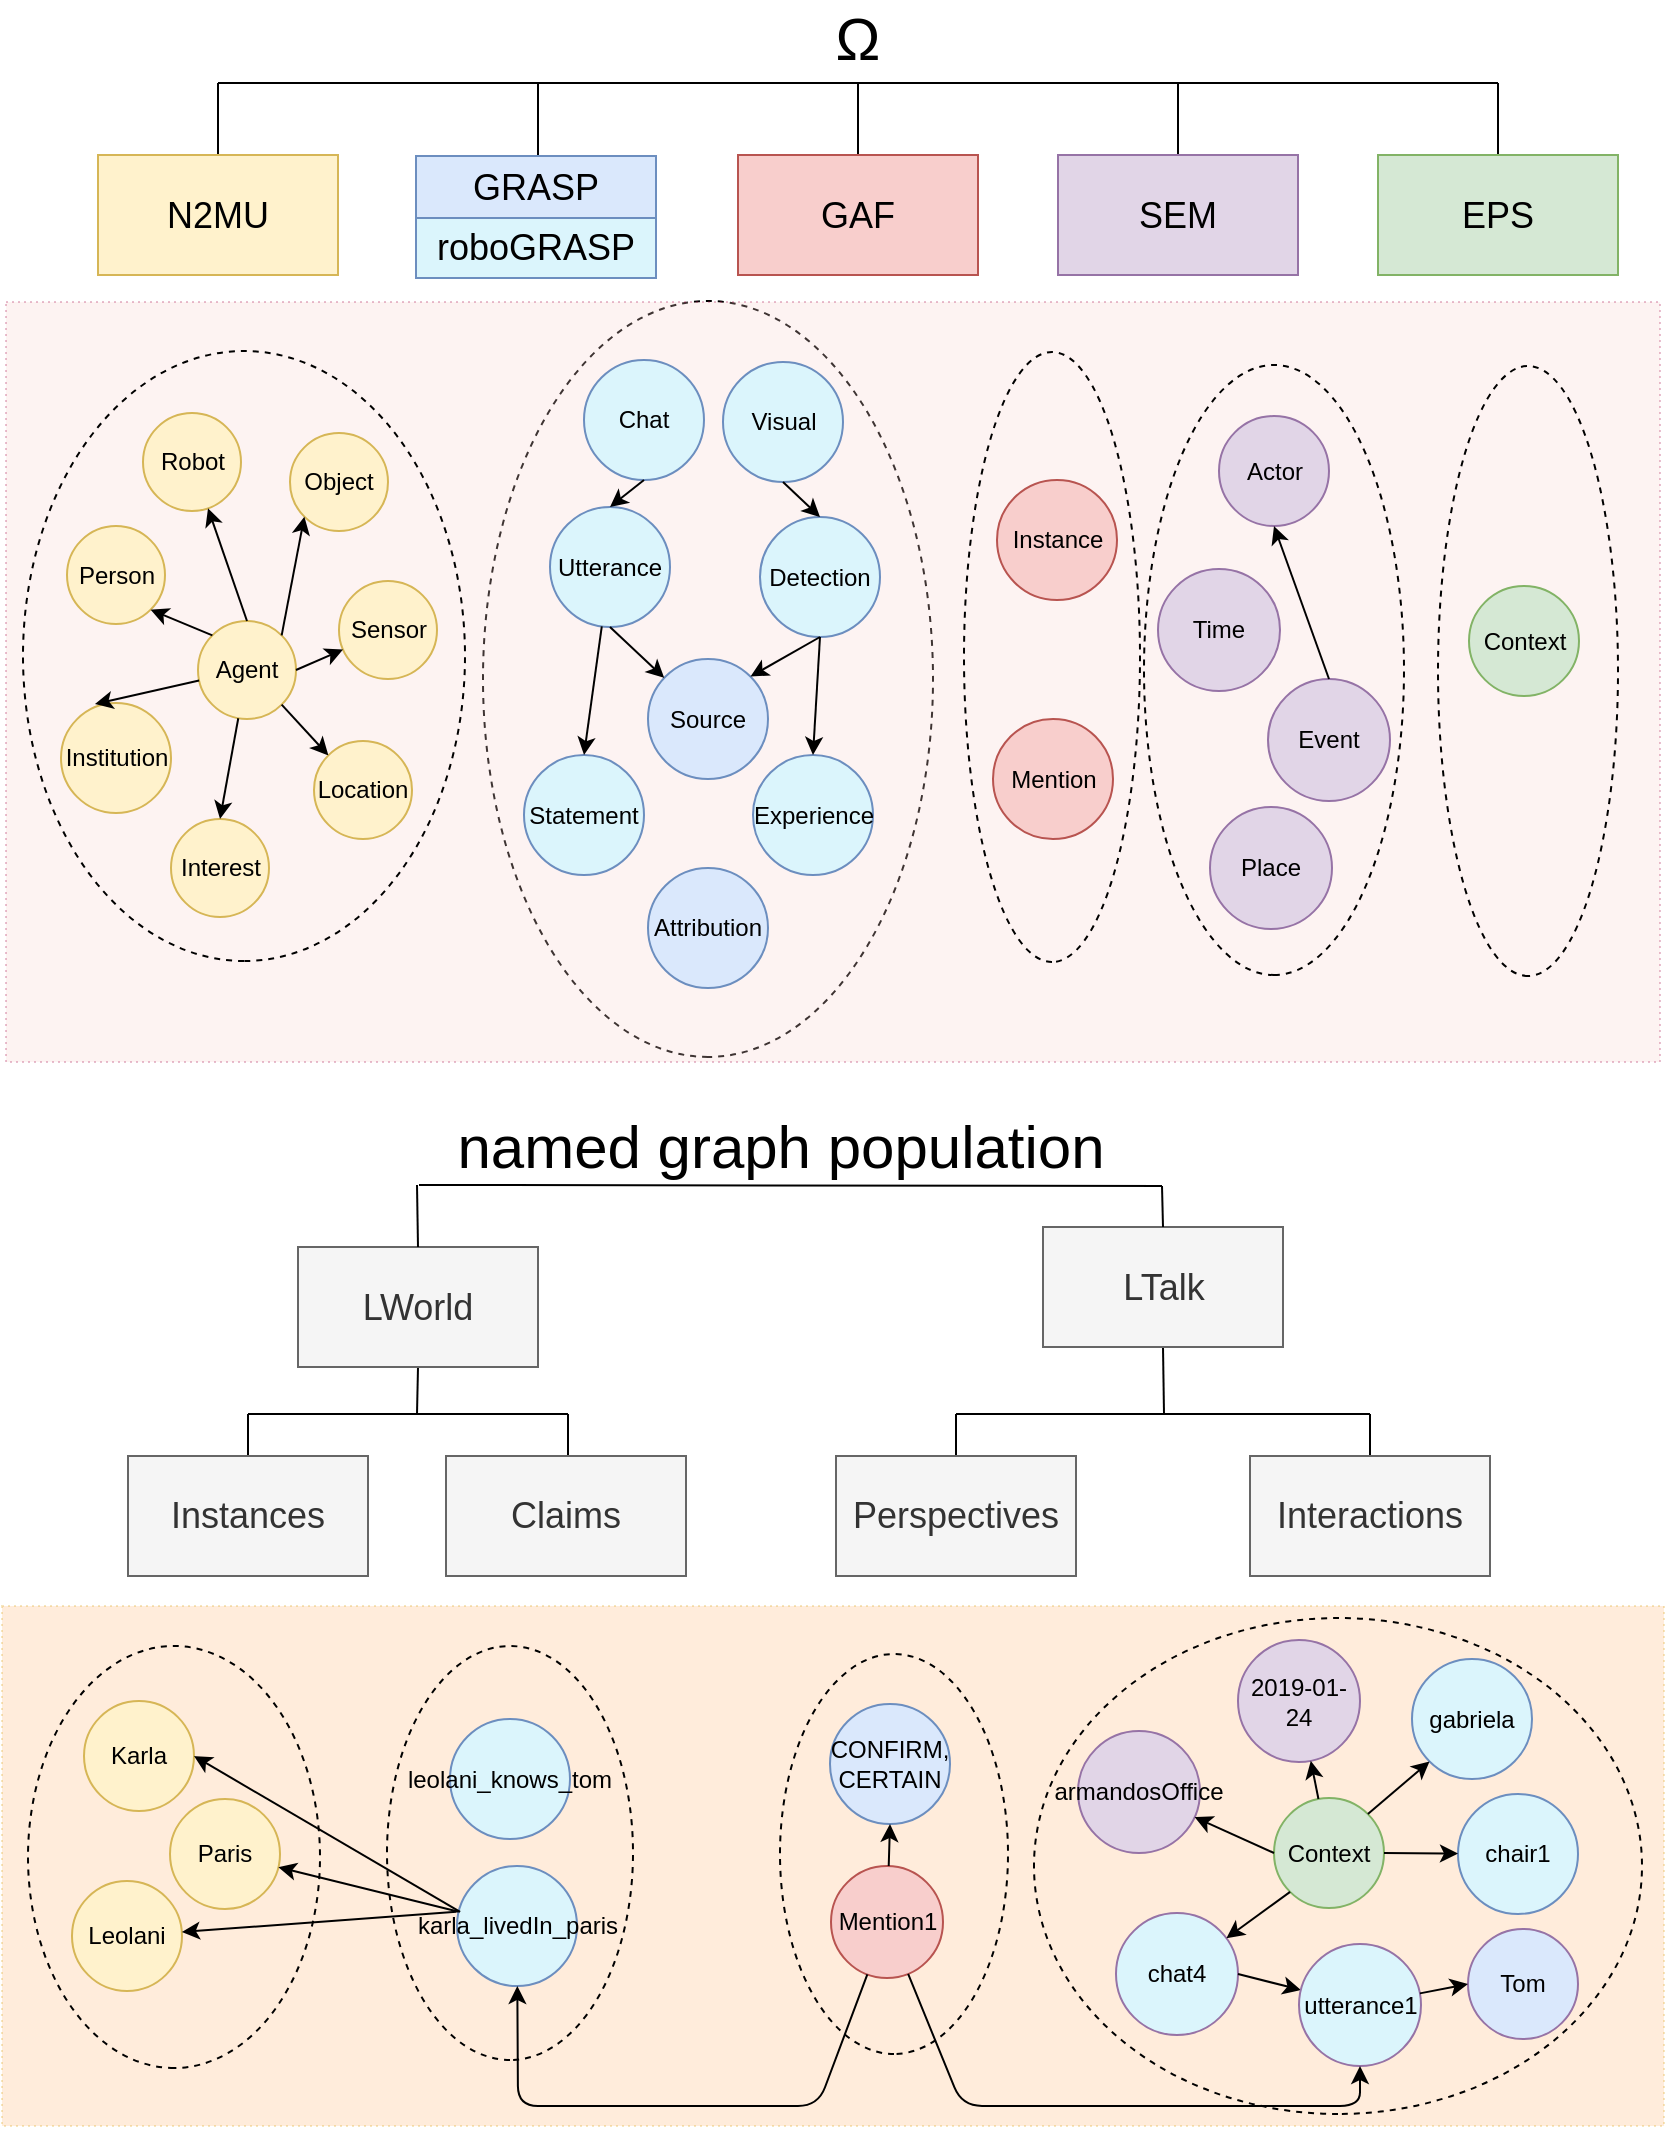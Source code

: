 <mxfile version="11.1.2" type="device"><diagram id="byTZpMBOanTsDCCeWGLb" name="Page-1"><mxGraphModel dx="2827" dy="1195" grid="1" gridSize="10" guides="1" tooltips="1" connect="1" arrows="1" fold="1" page="1" pageScale="1" pageWidth="850" pageHeight="1100" math="0" shadow="0"><root><mxCell id="0"/><mxCell id="1" parent="0"/><mxCell id="VYac6sHg9l2QapLwXZTi-67" value="" style="rounded=0;whiteSpace=wrap;html=1;dashed=1;dashPattern=1 2;fillColor=#FFB570;opacity=25;strokeColor=#d79b00;" parent="1" vertex="1"><mxGeometry x="-838" y="818" width="831" height="260" as="geometry"/></mxCell><mxCell id="Aid9q8b5XXbnAZH_L5A8-51" value="" style="ellipse;whiteSpace=wrap;html=1;dashed=1;fillColor=none;direction=south;" parent="1" vertex="1"><mxGeometry x="-449" y="842" width="114" height="200" as="geometry"/></mxCell><mxCell id="Aid9q8b5XXbnAZH_L5A8-48" value="" style="ellipse;whiteSpace=wrap;html=1;dashed=1;fillColor=none;direction=south;" parent="1" vertex="1"><mxGeometry x="-645.5" y="838" width="123" height="207" as="geometry"/></mxCell><mxCell id="Aid9q8b5XXbnAZH_L5A8-47" value="" style="ellipse;whiteSpace=wrap;html=1;dashed=1;fillColor=none;direction=south;" parent="1" vertex="1"><mxGeometry x="-825" y="838" width="146" height="211" as="geometry"/></mxCell><mxCell id="Aid9q8b5XXbnAZH_L5A8-2" value="" style="ellipse;whiteSpace=wrap;html=1;dashed=1;fillColor=none;direction=south;" parent="1" vertex="1"><mxGeometry x="-597.5" y="165.5" width="225" height="378" as="geometry"/></mxCell><mxCell id="VYac6sHg9l2QapLwXZTi-66" value="" style="rounded=0;whiteSpace=wrap;html=1;dashed=1;dashPattern=1 2;fillColor=#F8CECC;opacity=25;strokeColor=#A50040;fontColor=#ffffff;" parent="1" vertex="1"><mxGeometry x="-836" y="166" width="827" height="380" as="geometry"/></mxCell><mxCell id="VYac6sHg9l2QapLwXZTi-8" value="" style="ellipse;whiteSpace=wrap;html=1;dashed=1;fillColor=none;direction=south;" parent="1" vertex="1"><mxGeometry x="-827.5" y="190.5" width="221" height="305" as="geometry"/></mxCell><mxCell id="Aid9q8b5XXbnAZH_L5A8-15" value="" style="ellipse;whiteSpace=wrap;html=1;dashed=1;fillColor=none;direction=south;" parent="1" vertex="1"><mxGeometry x="-357" y="191" width="88" height="305" as="geometry"/></mxCell><mxCell id="Aid9q8b5XXbnAZH_L5A8-16" value="" style="ellipse;whiteSpace=wrap;html=1;dashed=1;fillColor=none;direction=south;" parent="1" vertex="1"><mxGeometry x="-267" y="197.5" width="130" height="305" as="geometry"/></mxCell><mxCell id="Aid9q8b5XXbnAZH_L5A8-62" value="" style="ellipse;whiteSpace=wrap;html=1;dashed=1;fillColor=none;direction=south;" parent="1" vertex="1"><mxGeometry x="-322" y="824" width="304" height="248" as="geometry"/></mxCell><mxCell id="Aid9q8b5XXbnAZH_L5A8-17" value="" style="ellipse;whiteSpace=wrap;html=1;dashed=1;fillColor=none;direction=south;" parent="1" vertex="1"><mxGeometry x="-120" y="198" width="90" height="305" as="geometry"/></mxCell><mxCell id="VYac6sHg9l2QapLwXZTi-1" value="Location" style="ellipse;whiteSpace=wrap;html=1;aspect=fixed;fillColor=#fff2cc;strokeColor=#d6b656;" parent="1" vertex="1"><mxGeometry x="-682" y="385.5" width="49" height="49" as="geometry"/></mxCell><mxCell id="VYac6sHg9l2QapLwXZTi-2" value="" style="endArrow=none;html=1;" parent="1" edge="1"><mxGeometry width="50" height="50" relative="1" as="geometry"><mxPoint x="-730" y="56.5" as="sourcePoint"/><mxPoint x="-90" y="56.5" as="targetPoint"/></mxGeometry></mxCell><mxCell id="VYac6sHg9l2QapLwXZTi-3" value="" style="endArrow=none;html=1;" parent="1" edge="1"><mxGeometry width="50" height="50" relative="1" as="geometry"><mxPoint x="-730" y="92.5" as="sourcePoint"/><mxPoint x="-730" y="56.5" as="targetPoint"/></mxGeometry></mxCell><mxCell id="VYac6sHg9l2QapLwXZTi-4" value="" style="endArrow=none;html=1;" parent="1" edge="1"><mxGeometry width="50" height="50" relative="1" as="geometry"><mxPoint x="-570" y="92.5" as="sourcePoint"/><mxPoint x="-570" y="56.5" as="targetPoint"/></mxGeometry></mxCell><mxCell id="VYac6sHg9l2QapLwXZTi-5" value="" style="endArrow=none;html=1;" parent="1" edge="1"><mxGeometry width="50" height="50" relative="1" as="geometry"><mxPoint x="-410" y="92.5" as="sourcePoint"/><mxPoint x="-410" y="56.5" as="targetPoint"/></mxGeometry></mxCell><mxCell id="VYac6sHg9l2QapLwXZTi-6" value="" style="endArrow=none;html=1;" parent="1" edge="1"><mxGeometry width="50" height="50" relative="1" as="geometry"><mxPoint x="-250" y="92.5" as="sourcePoint"/><mxPoint x="-250" y="56.5" as="targetPoint"/></mxGeometry></mxCell><mxCell id="VYac6sHg9l2QapLwXZTi-11" value="&lt;font style=&quot;font-size: 18px&quot;&gt;N2MU&lt;/font&gt;" style="rounded=0;whiteSpace=wrap;html=1;fillColor=#fff2cc;strokeColor=#d6b656;" parent="1" vertex="1"><mxGeometry x="-790" y="92.5" width="120" height="60" as="geometry"/></mxCell><mxCell id="VYac6sHg9l2QapLwXZTi-13" value="&lt;font style=&quot;font-size: 18px&quot;&gt;GRASP&lt;/font&gt;" style="rounded=0;whiteSpace=wrap;html=1;fillColor=#dae8fc;strokeColor=#6c8ebf;" parent="1" vertex="1"><mxGeometry x="-631" y="93" width="120" height="32" as="geometry"/></mxCell><mxCell id="VYac6sHg9l2QapLwXZTi-14" value="&lt;font style=&quot;font-size: 18px&quot;&gt;GAF&lt;/font&gt;" style="rounded=0;whiteSpace=wrap;html=1;fillColor=#f8cecc;strokeColor=#b85450;" parent="1" vertex="1"><mxGeometry x="-470" y="92.5" width="120" height="60" as="geometry"/></mxCell><mxCell id="VYac6sHg9l2QapLwXZTi-15" value="&lt;font style=&quot;font-size: 18px&quot;&gt;SEM&lt;/font&gt;" style="rounded=0;whiteSpace=wrap;html=1;fillColor=#e1d5e7;strokeColor=#9673a6;" parent="1" vertex="1"><mxGeometry x="-310" y="92.5" width="120" height="60" as="geometry"/></mxCell><mxCell id="VYac6sHg9l2QapLwXZTi-17" value="" style="endArrow=none;html=1;" parent="1" edge="1"><mxGeometry width="50" height="50" relative="1" as="geometry"><mxPoint x="-90" y="92.5" as="sourcePoint"/><mxPoint x="-90" y="56.5" as="targetPoint"/></mxGeometry></mxCell><mxCell id="VYac6sHg9l2QapLwXZTi-18" value="&lt;font style=&quot;font-size: 18px&quot;&gt;EPS&lt;/font&gt;" style="rounded=0;whiteSpace=wrap;html=1;fillColor=#d5e8d4;strokeColor=#82b366;" parent="1" vertex="1"><mxGeometry x="-150" y="92.5" width="120" height="60" as="geometry"/></mxCell><mxCell id="VYac6sHg9l2QapLwXZTi-19" value="&lt;font style=&quot;font-size: 30px&quot;&gt;Ω&lt;/font&gt;&lt;br&gt;" style="text;html=1;strokeColor=none;fillColor=none;align=center;verticalAlign=middle;whiteSpace=wrap;rounded=0;" parent="1" vertex="1"><mxGeometry x="-430" y="24" width="40" height="19" as="geometry"/></mxCell><mxCell id="VYac6sHg9l2QapLwXZTi-30" value="Agent" style="ellipse;whiteSpace=wrap;html=1;aspect=fixed;fillColor=#fff2cc;strokeColor=#d6b656;" parent="1" vertex="1"><mxGeometry x="-740" y="325.5" width="49" height="49" as="geometry"/></mxCell><mxCell id="VYac6sHg9l2QapLwXZTi-31" value="Instance" style="ellipse;whiteSpace=wrap;html=1;aspect=fixed;fillColor=#f8cecc;strokeColor=#b85450;" parent="1" vertex="1"><mxGeometry x="-340.5" y="255" width="60" height="60" as="geometry"/></mxCell><mxCell id="VYac6sHg9l2QapLwXZTi-32" value="Mention" style="ellipse;whiteSpace=wrap;html=1;aspect=fixed;fillColor=#f8cecc;strokeColor=#b85450;" parent="1" vertex="1"><mxGeometry x="-342.5" y="374.5" width="60" height="60" as="geometry"/></mxCell><mxCell id="VYac6sHg9l2QapLwXZTi-36" value="Institution" style="ellipse;whiteSpace=wrap;html=1;aspect=fixed;fillColor=#fff2cc;strokeColor=#d6b656;" parent="1" vertex="1"><mxGeometry x="-808.5" y="366.5" width="55" height="55" as="geometry"/></mxCell><mxCell id="VYac6sHg9l2QapLwXZTi-37" value="Interest" style="ellipse;whiteSpace=wrap;html=1;aspect=fixed;fillColor=#fff2cc;strokeColor=#d6b656;" parent="1" vertex="1"><mxGeometry x="-753.5" y="424.5" width="49" height="49" as="geometry"/></mxCell><mxCell id="VYac6sHg9l2QapLwXZTi-38" value="" style="endArrow=classic;html=1;entryX=0;entryY=0;entryDx=0;entryDy=0;exitX=1;exitY=1;exitDx=0;exitDy=0;" parent="1" source="VYac6sHg9l2QapLwXZTi-30" target="VYac6sHg9l2QapLwXZTi-1" edge="1"><mxGeometry width="50" height="50" relative="1" as="geometry"><mxPoint x="-717.5" y="375.5" as="sourcePoint"/><mxPoint x="-708" y="552.5" as="targetPoint"/></mxGeometry></mxCell><mxCell id="VYac6sHg9l2QapLwXZTi-39" value="" style="endArrow=classic;html=1;entryX=0.5;entryY=0;entryDx=0;entryDy=0;" parent="1" source="VYac6sHg9l2QapLwXZTi-30" target="VYac6sHg9l2QapLwXZTi-37" edge="1"><mxGeometry width="50" height="50" relative="1" as="geometry"><mxPoint x="-747.5" y="377.5" as="sourcePoint"/><mxPoint x="-694.414" y="422.362" as="targetPoint"/></mxGeometry></mxCell><mxCell id="VYac6sHg9l2QapLwXZTi-40" value="Object" style="ellipse;whiteSpace=wrap;html=1;aspect=fixed;fillColor=#fff2cc;strokeColor=#d6b656;" parent="1" vertex="1"><mxGeometry x="-694" y="231.5" width="49" height="49" as="geometry"/></mxCell><mxCell id="VYac6sHg9l2QapLwXZTi-41" value="" style="endArrow=classic;html=1;entryX=0;entryY=1;entryDx=0;entryDy=0;exitX=1;exitY=0;exitDx=0;exitDy=0;" parent="1" source="VYac6sHg9l2QapLwXZTi-30" target="VYac6sHg9l2QapLwXZTi-40" edge="1"><mxGeometry width="50" height="50" relative="1" as="geometry"><mxPoint x="-709.343" y="344.047" as="sourcePoint"/><mxPoint x="-679.931" y="264.224" as="targetPoint"/></mxGeometry></mxCell><mxCell id="VYac6sHg9l2QapLwXZTi-42" value="Sensor" style="ellipse;whiteSpace=wrap;html=1;aspect=fixed;fillColor=#fff2cc;strokeColor=#d6b656;" parent="1" vertex="1"><mxGeometry x="-669.5" y="305.5" width="49" height="49" as="geometry"/></mxCell><mxCell id="VYac6sHg9l2QapLwXZTi-43" value="Person" style="ellipse;whiteSpace=wrap;html=1;aspect=fixed;fillColor=#fff2cc;strokeColor=#d6b656;" parent="1" vertex="1"><mxGeometry x="-805.5" y="278" width="49" height="49" as="geometry"/></mxCell><mxCell id="VYac6sHg9l2QapLwXZTi-45" value="" style="endArrow=classic;html=1;exitX=1;exitY=0.5;exitDx=0;exitDy=0;" parent="1" source="VYac6sHg9l2QapLwXZTi-30" target="VYac6sHg9l2QapLwXZTi-42" edge="1"><mxGeometry width="50" height="50" relative="1" as="geometry"><mxPoint x="-693.529" y="368.088" as="sourcePoint"/><mxPoint x="-626.471" y="365.735" as="targetPoint"/></mxGeometry></mxCell><mxCell id="VYac6sHg9l2QapLwXZTi-48" value="" style="endArrow=classic;html=1;entryX=1;entryY=1;entryDx=0;entryDy=0;exitX=0;exitY=0;exitDx=0;exitDy=0;" parent="1" source="VYac6sHg9l2QapLwXZTi-30" target="VYac6sHg9l2QapLwXZTi-43" edge="1"><mxGeometry width="50" height="50" relative="1" as="geometry"><mxPoint x="-747.5" y="355.5" as="sourcePoint"/><mxPoint x="-624.484" y="459.838" as="targetPoint"/></mxGeometry></mxCell><mxCell id="VYac6sHg9l2QapLwXZTi-49" value="" style="endArrow=classic;html=1;entryX=0.309;entryY=0.009;entryDx=0;entryDy=0;entryPerimeter=0;" parent="1" source="VYac6sHg9l2QapLwXZTi-30" target="VYac6sHg9l2QapLwXZTi-36" edge="1"><mxGeometry width="50" height="50" relative="1" as="geometry"><mxPoint x="-718" y="392.643" as="sourcePoint"/><mxPoint x="-655.714" y="477.214" as="targetPoint"/></mxGeometry></mxCell><mxCell id="VYac6sHg9l2QapLwXZTi-50" value="Chat" style="ellipse;whiteSpace=wrap;html=1;aspect=fixed;fillColor=#DBF5FC;strokeColor=#6c8ebf;" parent="1" vertex="1"><mxGeometry x="-547" y="195" width="60" height="60" as="geometry"/></mxCell><mxCell id="VYac6sHg9l2QapLwXZTi-52" value="Source" style="ellipse;whiteSpace=wrap;html=1;aspect=fixed;fillColor=#dae8fc;strokeColor=#6c8ebf;" parent="1" vertex="1"><mxGeometry x="-515" y="344.5" width="60" height="60" as="geometry"/></mxCell><mxCell id="VYac6sHg9l2QapLwXZTi-56" value="Attribution&lt;br&gt;" style="ellipse;whiteSpace=wrap;html=1;aspect=fixed;fillColor=#dae8fc;strokeColor=#6c8ebf;" parent="1" vertex="1"><mxGeometry x="-515" y="449" width="60" height="60" as="geometry"/></mxCell><mxCell id="VYac6sHg9l2QapLwXZTi-53" value="Experience" style="ellipse;whiteSpace=wrap;html=1;aspect=fixed;fillColor=#DBF5FC;strokeColor=#6c8ebf;" parent="1" vertex="1"><mxGeometry x="-462.5" y="392.5" width="60" height="60" as="geometry"/></mxCell><mxCell id="VYac6sHg9l2QapLwXZTi-54" value="Visual" style="ellipse;whiteSpace=wrap;html=1;aspect=fixed;fillColor=#DBF5FC;strokeColor=#6c8ebf;" parent="1" vertex="1"><mxGeometry x="-477.5" y="196" width="60" height="60" as="geometry"/></mxCell><mxCell id="VYac6sHg9l2QapLwXZTi-55" value="Detection&lt;br&gt;" style="ellipse;whiteSpace=wrap;html=1;aspect=fixed;fillColor=#DBF5FC;strokeColor=#6c8ebf;" parent="1" vertex="1"><mxGeometry x="-459" y="273.5" width="60" height="60" as="geometry"/></mxCell><mxCell id="VYac6sHg9l2QapLwXZTi-58" value="Statement&lt;br&gt;" style="ellipse;whiteSpace=wrap;html=1;aspect=fixed;fillColor=#DBF5FC;strokeColor=#6c8ebf;" parent="1" vertex="1"><mxGeometry x="-577" y="392.5" width="60" height="60" as="geometry"/></mxCell><mxCell id="VYac6sHg9l2QapLwXZTi-60" value="Utterance&lt;br&gt;" style="ellipse;whiteSpace=wrap;html=1;aspect=fixed;fillColor=#DBF5FC;strokeColor=#6c8ebf;" parent="1" vertex="1"><mxGeometry x="-564" y="268.5" width="60" height="60" as="geometry"/></mxCell><mxCell id="VYac6sHg9l2QapLwXZTi-61" value="Actor&lt;br&gt;" style="ellipse;whiteSpace=wrap;html=1;aspect=fixed;fillColor=#e1d5e7;strokeColor=#9673a6;" parent="1" vertex="1"><mxGeometry x="-229.5" y="223" width="55" height="55" as="geometry"/></mxCell><mxCell id="VYac6sHg9l2QapLwXZTi-62" value="Place&lt;br&gt;" style="ellipse;whiteSpace=wrap;html=1;aspect=fixed;fillColor=#e1d5e7;strokeColor=#9673a6;" parent="1" vertex="1"><mxGeometry x="-234" y="418.5" width="61" height="61" as="geometry"/></mxCell><mxCell id="Aid9q8b5XXbnAZH_L5A8-21" value="Event&lt;br&gt;" style="ellipse;whiteSpace=wrap;html=1;aspect=fixed;fillColor=#e1d5e7;strokeColor=#9673a6;" parent="1" vertex="1"><mxGeometry x="-205" y="354.5" width="61" height="61" as="geometry"/></mxCell><mxCell id="VYac6sHg9l2QapLwXZTi-69" value="Karla" style="ellipse;whiteSpace=wrap;html=1;aspect=fixed;fillColor=#fff2cc;strokeColor=#d6b656;" parent="1" vertex="1"><mxGeometry x="-797" y="865.5" width="55" height="55" as="geometry"/></mxCell><mxCell id="VYac6sHg9l2QapLwXZTi-70" value="Paris" style="ellipse;whiteSpace=wrap;html=1;aspect=fixed;fillColor=#fff2cc;strokeColor=#d6b656;" parent="1" vertex="1"><mxGeometry x="-754" y="914.5" width="55" height="55" as="geometry"/></mxCell><mxCell id="VYac6sHg9l2QapLwXZTi-71" value="Leolani&lt;br&gt;" style="ellipse;whiteSpace=wrap;html=1;aspect=fixed;fillColor=#fff2cc;strokeColor=#d6b656;" parent="1" vertex="1"><mxGeometry x="-803" y="955.5" width="55" height="55" as="geometry"/></mxCell><mxCell id="VYac6sHg9l2QapLwXZTi-80" value="Context&lt;br&gt;" style="ellipse;whiteSpace=wrap;html=1;aspect=fixed;fillColor=#d5e8d4;strokeColor=#82b366;" parent="1" vertex="1"><mxGeometry x="-104.5" y="308" width="55" height="55" as="geometry"/></mxCell><mxCell id="Aid9q8b5XXbnAZH_L5A8-5" value="Robot&lt;br&gt;" style="ellipse;whiteSpace=wrap;html=1;aspect=fixed;fillColor=#fff2cc;strokeColor=#d6b656;" parent="1" vertex="1"><mxGeometry x="-767.5" y="221.5" width="49" height="49" as="geometry"/></mxCell><mxCell id="Aid9q8b5XXbnAZH_L5A8-7" value="" style="endArrow=classic;html=1;exitX=0.5;exitY=0;exitDx=0;exitDy=0;" parent="1" source="VYac6sHg9l2QapLwXZTi-30" target="Aid9q8b5XXbnAZH_L5A8-5" edge="1"><mxGeometry width="50" height="50" relative="1" as="geometry"><mxPoint x="-788.5" y="380.5" as="sourcePoint"/><mxPoint x="-778.5" y="422.5" as="targetPoint"/></mxGeometry></mxCell><mxCell id="Aid9q8b5XXbnAZH_L5A8-8" value="" style="endArrow=classic;html=1;exitX=0.5;exitY=1;exitDx=0;exitDy=0;entryX=0.5;entryY=0;entryDx=0;entryDy=0;" parent="1" source="VYac6sHg9l2QapLwXZTi-50" target="VYac6sHg9l2QapLwXZTi-60" edge="1"><mxGeometry width="50" height="50" relative="1" as="geometry"><mxPoint x="-729.474" y="365.047" as="sourcePoint"/><mxPoint x="-781.5" y="376.5" as="targetPoint"/></mxGeometry></mxCell><mxCell id="Aid9q8b5XXbnAZH_L5A8-9" value="" style="endArrow=classic;html=1;exitX=0.5;exitY=1;exitDx=0;exitDy=0;entryX=0.5;entryY=0;entryDx=0;entryDy=0;" parent="1" source="VYac6sHg9l2QapLwXZTi-54" target="VYac6sHg9l2QapLwXZTi-55" edge="1"><mxGeometry width="50" height="50" relative="1" as="geometry"><mxPoint x="-512.5" y="431.5" as="sourcePoint"/><mxPoint x="-513" y="456" as="targetPoint"/></mxGeometry></mxCell><mxCell id="Aid9q8b5XXbnAZH_L5A8-10" value="" style="endArrow=classic;html=1;entryX=0.5;entryY=0;entryDx=0;entryDy=0;" parent="1" source="VYac6sHg9l2QapLwXZTi-60" target="VYac6sHg9l2QapLwXZTi-58" edge="1"><mxGeometry width="50" height="50" relative="1" as="geometry"><mxPoint x="-535.5" y="244.5" as="sourcePoint"/><mxPoint x="-536" y="268.5" as="targetPoint"/><Array as="points"/></mxGeometry></mxCell><mxCell id="Aid9q8b5XXbnAZH_L5A8-11" value="" style="endArrow=classic;html=1;entryX=0.5;entryY=0;entryDx=0;entryDy=0;exitX=0.5;exitY=1;exitDx=0;exitDy=0;" parent="1" source="VYac6sHg9l2QapLwXZTi-55" target="VYac6sHg9l2QapLwXZTi-53" edge="1"><mxGeometry width="50" height="50" relative="1" as="geometry"><mxPoint x="-536" y="337.5" as="sourcePoint"/><mxPoint x="-535.5" y="384.5" as="targetPoint"/><Array as="points"/></mxGeometry></mxCell><mxCell id="Aid9q8b5XXbnAZH_L5A8-12" value="" style="endArrow=classic;html=1;exitX=0.5;exitY=1;exitDx=0;exitDy=0;" parent="1" source="VYac6sHg9l2QapLwXZTi-60" target="VYac6sHg9l2QapLwXZTi-52" edge="1"><mxGeometry width="50" height="50" relative="1" as="geometry"><mxPoint x="-536" y="337.5" as="sourcePoint"/><mxPoint x="-535.5" y="356.5" as="targetPoint"/><Array as="points"/></mxGeometry></mxCell><mxCell id="Aid9q8b5XXbnAZH_L5A8-13" value="" style="endArrow=classic;html=1;exitX=0.5;exitY=1;exitDx=0;exitDy=0;entryX=1;entryY=0;entryDx=0;entryDy=0;" parent="1" source="VYac6sHg9l2QapLwXZTi-55" target="VYac6sHg9l2QapLwXZTi-52" edge="1"><mxGeometry width="50" height="50" relative="1" as="geometry"><mxPoint x="-535.5" y="425.5" as="sourcePoint"/><mxPoint x="-544.5" y="469.5" as="targetPoint"/><Array as="points"/></mxGeometry></mxCell><mxCell id="Aid9q8b5XXbnAZH_L5A8-18" value="karla_livedIn_paris&lt;br&gt;" style="ellipse;whiteSpace=wrap;html=1;aspect=fixed;fillColor=#DBF5FC;strokeColor=#6c8ebf;" parent="1" vertex="1"><mxGeometry x="-610.5" y="948" width="60" height="60" as="geometry"/></mxCell><mxCell id="Aid9q8b5XXbnAZH_L5A8-19" value="leolani_knows_tom&lt;br&gt;" style="ellipse;whiteSpace=wrap;html=1;aspect=fixed;fillColor=#DBF5FC;strokeColor=#6c8ebf;" parent="1" vertex="1"><mxGeometry x="-614" y="874.5" width="60" height="60" as="geometry"/></mxCell><mxCell id="Aid9q8b5XXbnAZH_L5A8-20" value="Time&lt;br&gt;" style="ellipse;whiteSpace=wrap;html=1;aspect=fixed;fillColor=#e1d5e7;strokeColor=#9673a6;" parent="1" vertex="1"><mxGeometry x="-260" y="299.5" width="61" height="61" as="geometry"/></mxCell><mxCell id="Aid9q8b5XXbnAZH_L5A8-26" value="" style="endArrow=none;html=1;" parent="1" edge="1"><mxGeometry width="50" height="50" relative="1" as="geometry"><mxPoint x="-715" y="722" as="sourcePoint"/><mxPoint x="-555" y="722" as="targetPoint"/></mxGeometry></mxCell><mxCell id="Aid9q8b5XXbnAZH_L5A8-27" value="" style="endArrow=none;html=1;" parent="1" edge="1"><mxGeometry width="50" height="50" relative="1" as="geometry"><mxPoint x="-715" y="743" as="sourcePoint"/><mxPoint x="-715" y="722" as="targetPoint"/></mxGeometry></mxCell><mxCell id="Aid9q8b5XXbnAZH_L5A8-28" value="" style="endArrow=none;html=1;" parent="1" edge="1"><mxGeometry width="50" height="50" relative="1" as="geometry"><mxPoint x="-555" y="743" as="sourcePoint"/><mxPoint x="-555" y="722" as="targetPoint"/></mxGeometry></mxCell><mxCell id="Aid9q8b5XXbnAZH_L5A8-30" value="" style="endArrow=none;html=1;exitX=0.5;exitY=0;exitDx=0;exitDy=0;" parent="1" source="Aid9q8b5XXbnAZH_L5A8-34" edge="1"><mxGeometry width="50" height="50" relative="1" as="geometry"><mxPoint x="-226" y="743" as="sourcePoint"/><mxPoint x="-361" y="722" as="targetPoint"/></mxGeometry></mxCell><mxCell id="Aid9q8b5XXbnAZH_L5A8-31" value="&lt;span style=&quot;font-size: 18px&quot;&gt;Instances&lt;/span&gt;" style="rounded=0;whiteSpace=wrap;html=1;fillColor=#f5f5f5;strokeColor=#666666;fontColor=#333333;" parent="1" vertex="1"><mxGeometry x="-775" y="743" width="120" height="60" as="geometry"/></mxCell><mxCell id="Aid9q8b5XXbnAZH_L5A8-32" value="&lt;font style=&quot;font-size: 18px&quot;&gt;Claims&lt;/font&gt;" style="rounded=0;whiteSpace=wrap;html=1;fillColor=#f5f5f5;strokeColor=#666666;fontColor=#333333;" parent="1" vertex="1"><mxGeometry x="-616" y="743" width="120" height="60" as="geometry"/></mxCell><mxCell id="Aid9q8b5XXbnAZH_L5A8-34" value="&lt;font style=&quot;font-size: 18px&quot;&gt;Perspectives&lt;/font&gt;" style="rounded=0;whiteSpace=wrap;html=1;fillColor=#f5f5f5;strokeColor=#666666;fontColor=#333333;" parent="1" vertex="1"><mxGeometry x="-421" y="743" width="120" height="60" as="geometry"/></mxCell><mxCell id="Aid9q8b5XXbnAZH_L5A8-35" value="" style="endArrow=none;html=1;exitX=0.5;exitY=0;exitDx=0;exitDy=0;" parent="1" edge="1" source="Aid9q8b5XXbnAZH_L5A8-36"><mxGeometry width="50" height="50" relative="1" as="geometry"><mxPoint x="-66" y="743" as="sourcePoint"/><mxPoint x="-154" y="722" as="targetPoint"/></mxGeometry></mxCell><mxCell id="Aid9q8b5XXbnAZH_L5A8-36" value="&lt;font style=&quot;font-size: 18px&quot;&gt;Interactions&lt;/font&gt;" style="rounded=0;whiteSpace=wrap;html=1;fillColor=#f5f5f5;strokeColor=#666666;fontColor=#333333;" parent="1" vertex="1"><mxGeometry x="-214" y="743" width="120" height="60" as="geometry"/></mxCell><mxCell id="Aid9q8b5XXbnAZH_L5A8-37" value="&lt;font style=&quot;font-size: 30px&quot;&gt;named graph population&lt;/font&gt;" style="text;html=1;strokeColor=none;fillColor=none;align=center;verticalAlign=middle;whiteSpace=wrap;rounded=0;" parent="1" vertex="1"><mxGeometry x="-627.5" y="578" width="357" height="19" as="geometry"/></mxCell><mxCell id="Aid9q8b5XXbnAZH_L5A8-38" value="" style="endArrow=none;html=1;" parent="1" edge="1"><mxGeometry width="50" height="50" relative="1" as="geometry"><mxPoint x="-361" y="722" as="sourcePoint"/><mxPoint x="-154" y="722" as="targetPoint"/></mxGeometry></mxCell><mxCell id="Aid9q8b5XXbnAZH_L5A8-39" value="" style="endArrow=none;html=1;entryX=0.5;entryY=1;entryDx=0;entryDy=0;" parent="1" target="Aid9q8b5XXbnAZH_L5A8-40" edge="1"><mxGeometry width="50" height="50" relative="1" as="geometry"><mxPoint x="-630.5" y="722" as="sourcePoint"/><mxPoint x="-470.5" y="598.5" as="targetPoint"/></mxGeometry></mxCell><mxCell id="Aid9q8b5XXbnAZH_L5A8-40" value="&lt;font style=&quot;font-size: 18px&quot;&gt;LWorld&lt;/font&gt;" style="rounded=0;whiteSpace=wrap;html=1;fillColor=#f5f5f5;strokeColor=#666666;fontColor=#333333;" parent="1" vertex="1"><mxGeometry x="-690" y="638.5" width="120" height="60" as="geometry"/></mxCell><mxCell id="Aid9q8b5XXbnAZH_L5A8-41" value="" style="endArrow=none;html=1;entryX=0.5;entryY=1;entryDx=0;entryDy=0;" parent="1" target="Aid9q8b5XXbnAZH_L5A8-42" edge="1"><mxGeometry width="50" height="50" relative="1" as="geometry"><mxPoint x="-257" y="722" as="sourcePoint"/><mxPoint x="-301.5" y="598.5" as="targetPoint"/></mxGeometry></mxCell><mxCell id="Aid9q8b5XXbnAZH_L5A8-42" value="&lt;font style=&quot;font-size: 18px&quot;&gt;LTalk&lt;/font&gt;" style="rounded=0;whiteSpace=wrap;html=1;fillColor=#f5f5f5;strokeColor=#666666;fontColor=#333333;" parent="1" vertex="1"><mxGeometry x="-317.5" y="628.5" width="120" height="60" as="geometry"/></mxCell><mxCell id="Aid9q8b5XXbnAZH_L5A8-44" value="" style="endArrow=none;html=1;" parent="1" edge="1"><mxGeometry width="50" height="50" relative="1" as="geometry"><mxPoint x="-629.5" y="607.5" as="sourcePoint"/><mxPoint x="-258" y="608" as="targetPoint"/></mxGeometry></mxCell><mxCell id="Aid9q8b5XXbnAZH_L5A8-45" value="" style="endArrow=none;html=1;exitX=0.5;exitY=0;exitDx=0;exitDy=0;" parent="1" source="Aid9q8b5XXbnAZH_L5A8-40" edge="1"><mxGeometry width="50" height="50" relative="1" as="geometry"><mxPoint x="-538.0" y="673" as="sourcePoint"/><mxPoint x="-630.5" y="607.5" as="targetPoint"/></mxGeometry></mxCell><mxCell id="Aid9q8b5XXbnAZH_L5A8-46" value="" style="endArrow=none;html=1;exitX=0.5;exitY=0;exitDx=0;exitDy=0;" parent="1" source="Aid9q8b5XXbnAZH_L5A8-42" edge="1"><mxGeometry width="50" height="50" relative="1" as="geometry"><mxPoint x="-218" y="673" as="sourcePoint"/><mxPoint x="-258" y="608" as="targetPoint"/></mxGeometry></mxCell><mxCell id="Aid9q8b5XXbnAZH_L5A8-49" value="Mention1" style="ellipse;whiteSpace=wrap;html=1;aspect=fixed;fillColor=#f8cecc;strokeColor=#b85450;" parent="1" vertex="1"><mxGeometry x="-423.5" y="948" width="56" height="56" as="geometry"/></mxCell><mxCell id="Aid9q8b5XXbnAZH_L5A8-50" value="CONFIRM,&lt;br&gt;CERTAIN&lt;br&gt;" style="ellipse;whiteSpace=wrap;html=1;aspect=fixed;fillColor=#dae8fc;strokeColor=#6c8ebf;" parent="1" vertex="1"><mxGeometry x="-424" y="867" width="60" height="60" as="geometry"/></mxCell><mxCell id="Aid9q8b5XXbnAZH_L5A8-52" value="Context&lt;br&gt;" style="ellipse;whiteSpace=wrap;html=1;aspect=fixed;fillColor=#d5e8d4;strokeColor=#82b366;" parent="1" vertex="1"><mxGeometry x="-202" y="914" width="55" height="55" as="geometry"/></mxCell><mxCell id="Aid9q8b5XXbnAZH_L5A8-53" value="2019-01-24&lt;br&gt;" style="ellipse;whiteSpace=wrap;html=1;aspect=fixed;fillColor=#e1d5e7;strokeColor=#9673a6;" parent="1" vertex="1"><mxGeometry x="-220" y="835" width="61" height="61" as="geometry"/></mxCell><mxCell id="Aid9q8b5XXbnAZH_L5A8-54" value="armandosOffice&lt;br&gt;" style="ellipse;whiteSpace=wrap;html=1;aspect=fixed;fillColor=#e1d5e7;strokeColor=#9673a6;" parent="1" vertex="1"><mxGeometry x="-300" y="880.5" width="61" height="61" as="geometry"/></mxCell><mxCell id="Aid9q8b5XXbnAZH_L5A8-55" value="chat4&lt;br&gt;" style="ellipse;whiteSpace=wrap;html=1;aspect=fixed;fillColor=#DBF5FC;strokeColor=#9673a6;" parent="1" vertex="1"><mxGeometry x="-281" y="971.5" width="61" height="61" as="geometry"/></mxCell><mxCell id="Aid9q8b5XXbnAZH_L5A8-56" value="gabriela&lt;br&gt;" style="ellipse;whiteSpace=wrap;html=1;aspect=fixed;fillColor=#DBF5FC;strokeColor=#6c8ebf;" parent="1" vertex="1"><mxGeometry x="-133" y="844.5" width="60" height="60" as="geometry"/></mxCell><mxCell id="Aid9q8b5XXbnAZH_L5A8-57" value="chair1&lt;br&gt;" style="ellipse;whiteSpace=wrap;html=1;aspect=fixed;fillColor=#DBF5FC;strokeColor=#6c8ebf;" parent="1" vertex="1"><mxGeometry x="-110" y="912" width="60" height="60" as="geometry"/></mxCell><mxCell id="Aid9q8b5XXbnAZH_L5A8-58" value="Tom&lt;br&gt;" style="ellipse;whiteSpace=wrap;html=1;aspect=fixed;fillColor=#DAE8FC;strokeColor=#9673a6;" parent="1" vertex="1"><mxGeometry x="-105" y="979.5" width="55" height="55" as="geometry"/></mxCell><mxCell id="Aid9q8b5XXbnAZH_L5A8-60" value="" style="endArrow=classic;html=1;exitX=0.5;exitY=0;exitDx=0;exitDy=0;entryX=0.5;entryY=1;entryDx=0;entryDy=0;" parent="1" source="Aid9q8b5XXbnAZH_L5A8-21" target="VYac6sHg9l2QapLwXZTi-61" edge="1"><mxGeometry width="50" height="50" relative="1" as="geometry"><mxPoint x="-463.571" y="343.714" as="sourcePoint"/><mxPoint x="-498.429" y="363.143" as="targetPoint"/><Array as="points"/></mxGeometry></mxCell><mxCell id="Aid9q8b5XXbnAZH_L5A8-61" value="" style="endArrow=classic;html=1;" parent="1" source="Aid9q8b5XXbnAZH_L5A8-52" target="Aid9q8b5XXbnAZH_L5A8-53" edge="1"><mxGeometry width="50" height="50" relative="1" as="geometry"><mxPoint x="-178.214" y="336.286" as="sourcePoint"/><mxPoint x="-205.643" y="260.286" as="targetPoint"/><Array as="points"/></mxGeometry></mxCell><mxCell id="Aid9q8b5XXbnAZH_L5A8-70" value="" style="endArrow=classic;html=1;entryX=0.5;entryY=1;entryDx=0;entryDy=0;" parent="1" source="Aid9q8b5XXbnAZH_L5A8-49" target="Aid9q8b5XXbnAZH_L5A8-50" edge="1"><mxGeometry width="50" height="50" relative="1" as="geometry"><mxPoint x="-185" y="923" as="sourcePoint"/><mxPoint x="-209.028" y="903.476" as="targetPoint"/><Array as="points"/></mxGeometry></mxCell><mxCell id="Aid9q8b5XXbnAZH_L5A8-63" value="" style="endArrow=classic;html=1;exitX=0;exitY=0.5;exitDx=0;exitDy=0;" parent="1" source="Aid9q8b5XXbnAZH_L5A8-52" target="Aid9q8b5XXbnAZH_L5A8-54" edge="1"><mxGeometry width="50" height="50" relative="1" as="geometry"><mxPoint x="-69.5" y="919" as="sourcePoint"/><mxPoint x="-93.528" y="899.476" as="targetPoint"/><Array as="points"/></mxGeometry></mxCell><mxCell id="Aid9q8b5XXbnAZH_L5A8-64" value="" style="endArrow=classic;html=1;exitX=0;exitY=1;exitDx=0;exitDy=0;" parent="1" source="Aid9q8b5XXbnAZH_L5A8-52" target="Aid9q8b5XXbnAZH_L5A8-55" edge="1"><mxGeometry width="50" height="50" relative="1" as="geometry"><mxPoint x="-77.638" y="938.138" as="sourcePoint"/><mxPoint x="-118.129" y="956.113" as="targetPoint"/><Array as="points"/></mxGeometry></mxCell><mxCell id="Aid9q8b5XXbnAZH_L5A8-67" value="" style="endArrow=classic;html=1;exitX=1;exitY=0.5;exitDx=0;exitDy=0;" parent="1" source="Aid9q8b5XXbnAZH_L5A8-52" target="Aid9q8b5XXbnAZH_L5A8-57" edge="1"><mxGeometry width="50" height="50" relative="1" as="geometry"><mxPoint x="-50.052" y="965.724" as="sourcePoint"/><mxPoint x="-50" y="996.5" as="targetPoint"/><Array as="points"/></mxGeometry></mxCell><mxCell id="Aid9q8b5XXbnAZH_L5A8-68" value="" style="endArrow=classic;html=1;exitX=1;exitY=0;exitDx=0;exitDy=0;entryX=0;entryY=1;entryDx=0;entryDy=0;" parent="1" source="Aid9q8b5XXbnAZH_L5A8-52" target="Aid9q8b5XXbnAZH_L5A8-56" edge="1"><mxGeometry width="50" height="50" relative="1" as="geometry"><mxPoint x="-22.466" y="938.138" as="sourcePoint"/><mxPoint x="15.802" y="943.757" as="targetPoint"/><Array as="points"/></mxGeometry></mxCell><mxCell id="Aid9q8b5XXbnAZH_L5A8-65" value="" style="endArrow=classic;html=1;exitX=1;exitY=0.5;exitDx=0;exitDy=0;" parent="1" source="Aid9q8b5XXbnAZH_L5A8-55" target="EzUgNF2oTzQlDiP8GCbJ-1" edge="1"><mxGeometry width="50" height="50" relative="1" as="geometry"><mxPoint x="-50.052" y="965.724" as="sourcePoint"/><mxPoint x="-50" y="996.5" as="targetPoint"/><Array as="points"/></mxGeometry></mxCell><mxCell id="EzUgNF2oTzQlDiP8GCbJ-1" value="utterance1" style="ellipse;whiteSpace=wrap;html=1;aspect=fixed;fillColor=#DBF5FC;strokeColor=#9673a6;" vertex="1" parent="1"><mxGeometry x="-189.5" y="987" width="61" height="61" as="geometry"/></mxCell><mxCell id="EzUgNF2oTzQlDiP8GCbJ-2" value="" style="endArrow=classic;html=1;entryX=0;entryY=0.5;entryDx=0;entryDy=0;" edge="1" parent="1" source="EzUgNF2oTzQlDiP8GCbJ-1" target="Aid9q8b5XXbnAZH_L5A8-58"><mxGeometry width="50" height="50" relative="1" as="geometry"><mxPoint x="-195.5" y="1021.5" as="sourcePoint"/><mxPoint x="-78" y="1019.5" as="targetPoint"/><Array as="points"/></mxGeometry></mxCell><mxCell id="EzUgNF2oTzQlDiP8GCbJ-3" value="" style="endArrow=classic;html=1;" edge="1" parent="1" source="Aid9q8b5XXbnAZH_L5A8-49" target="EzUgNF2oTzQlDiP8GCbJ-1"><mxGeometry width="50" height="50" relative="1" as="geometry"><mxPoint x="-878" y="1098" as="sourcePoint"/><mxPoint x="-928" y="1148" as="targetPoint"/><Array as="points"><mxPoint x="-358" y="1068"/><mxPoint x="-159" y="1068"/></Array></mxGeometry></mxCell><mxCell id="EzUgNF2oTzQlDiP8GCbJ-5" value="" style="endArrow=classic;html=1;" edge="1" parent="1" source="Aid9q8b5XXbnAZH_L5A8-49" target="Aid9q8b5XXbnAZH_L5A8-18"><mxGeometry width="50" height="50" relative="1" as="geometry"><mxPoint x="-409.5" y="1014" as="sourcePoint"/><mxPoint x="-149" y="1058" as="targetPoint"/><Array as="points"><mxPoint x="-430" y="1068"/><mxPoint x="-580" y="1068"/></Array></mxGeometry></mxCell><mxCell id="EzUgNF2oTzQlDiP8GCbJ-6" value="" style="endArrow=classic;html=1;" edge="1" parent="1" source="Aid9q8b5XXbnAZH_L5A8-18" target="VYac6sHg9l2QapLwXZTi-70"><mxGeometry width="50" height="50" relative="1" as="geometry"><mxPoint x="-928" y="1148" as="sourcePoint"/><mxPoint x="-878" y="1098" as="targetPoint"/></mxGeometry></mxCell><mxCell id="EzUgNF2oTzQlDiP8GCbJ-7" value="" style="endArrow=classic;html=1;exitX=-0.005;exitY=0.382;exitDx=0;exitDy=0;exitPerimeter=0;" edge="1" parent="1" source="Aid9q8b5XXbnAZH_L5A8-18" target="VYac6sHg9l2QapLwXZTi-71"><mxGeometry width="50" height="50" relative="1" as="geometry"><mxPoint x="-599.527" y="980.42" as="sourcePoint"/><mxPoint x="-679.42" y="959.052" as="targetPoint"/></mxGeometry></mxCell><mxCell id="EzUgNF2oTzQlDiP8GCbJ-8" value="" style="endArrow=classic;html=1;exitX=0.026;exitY=0.382;exitDx=0;exitDy=0;exitPerimeter=0;entryX=1;entryY=0.5;entryDx=0;entryDy=0;" edge="1" parent="1" source="Aid9q8b5XXbnAZH_L5A8-18" target="VYac6sHg9l2QapLwXZTi-69"><mxGeometry width="50" height="50" relative="1" as="geometry"><mxPoint x="-600.8" y="980.92" as="sourcePoint"/><mxPoint x="-738.07" y="991.041" as="targetPoint"/></mxGeometry></mxCell><mxCell id="EzUgNF2oTzQlDiP8GCbJ-9" value="&lt;font style=&quot;font-size: 18px&quot;&gt;roboGRASP&lt;/font&gt;" style="rounded=0;whiteSpace=wrap;html=1;fillColor=#DBF5FC;strokeColor=#6c8ebf;" vertex="1" parent="1"><mxGeometry x="-631" y="124" width="120" height="30" as="geometry"/></mxCell></root></mxGraphModel></diagram></mxfile>
